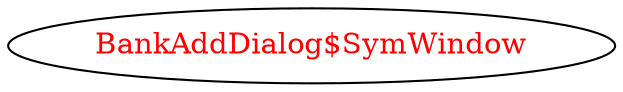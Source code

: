 digraph dependencyGraph {
 concentrate=true;
 ranksep="2.0";
 rankdir="LR"; 
 splines="ortho";
"BankAddDialog$SymWindow" [fontcolor="red"];
}